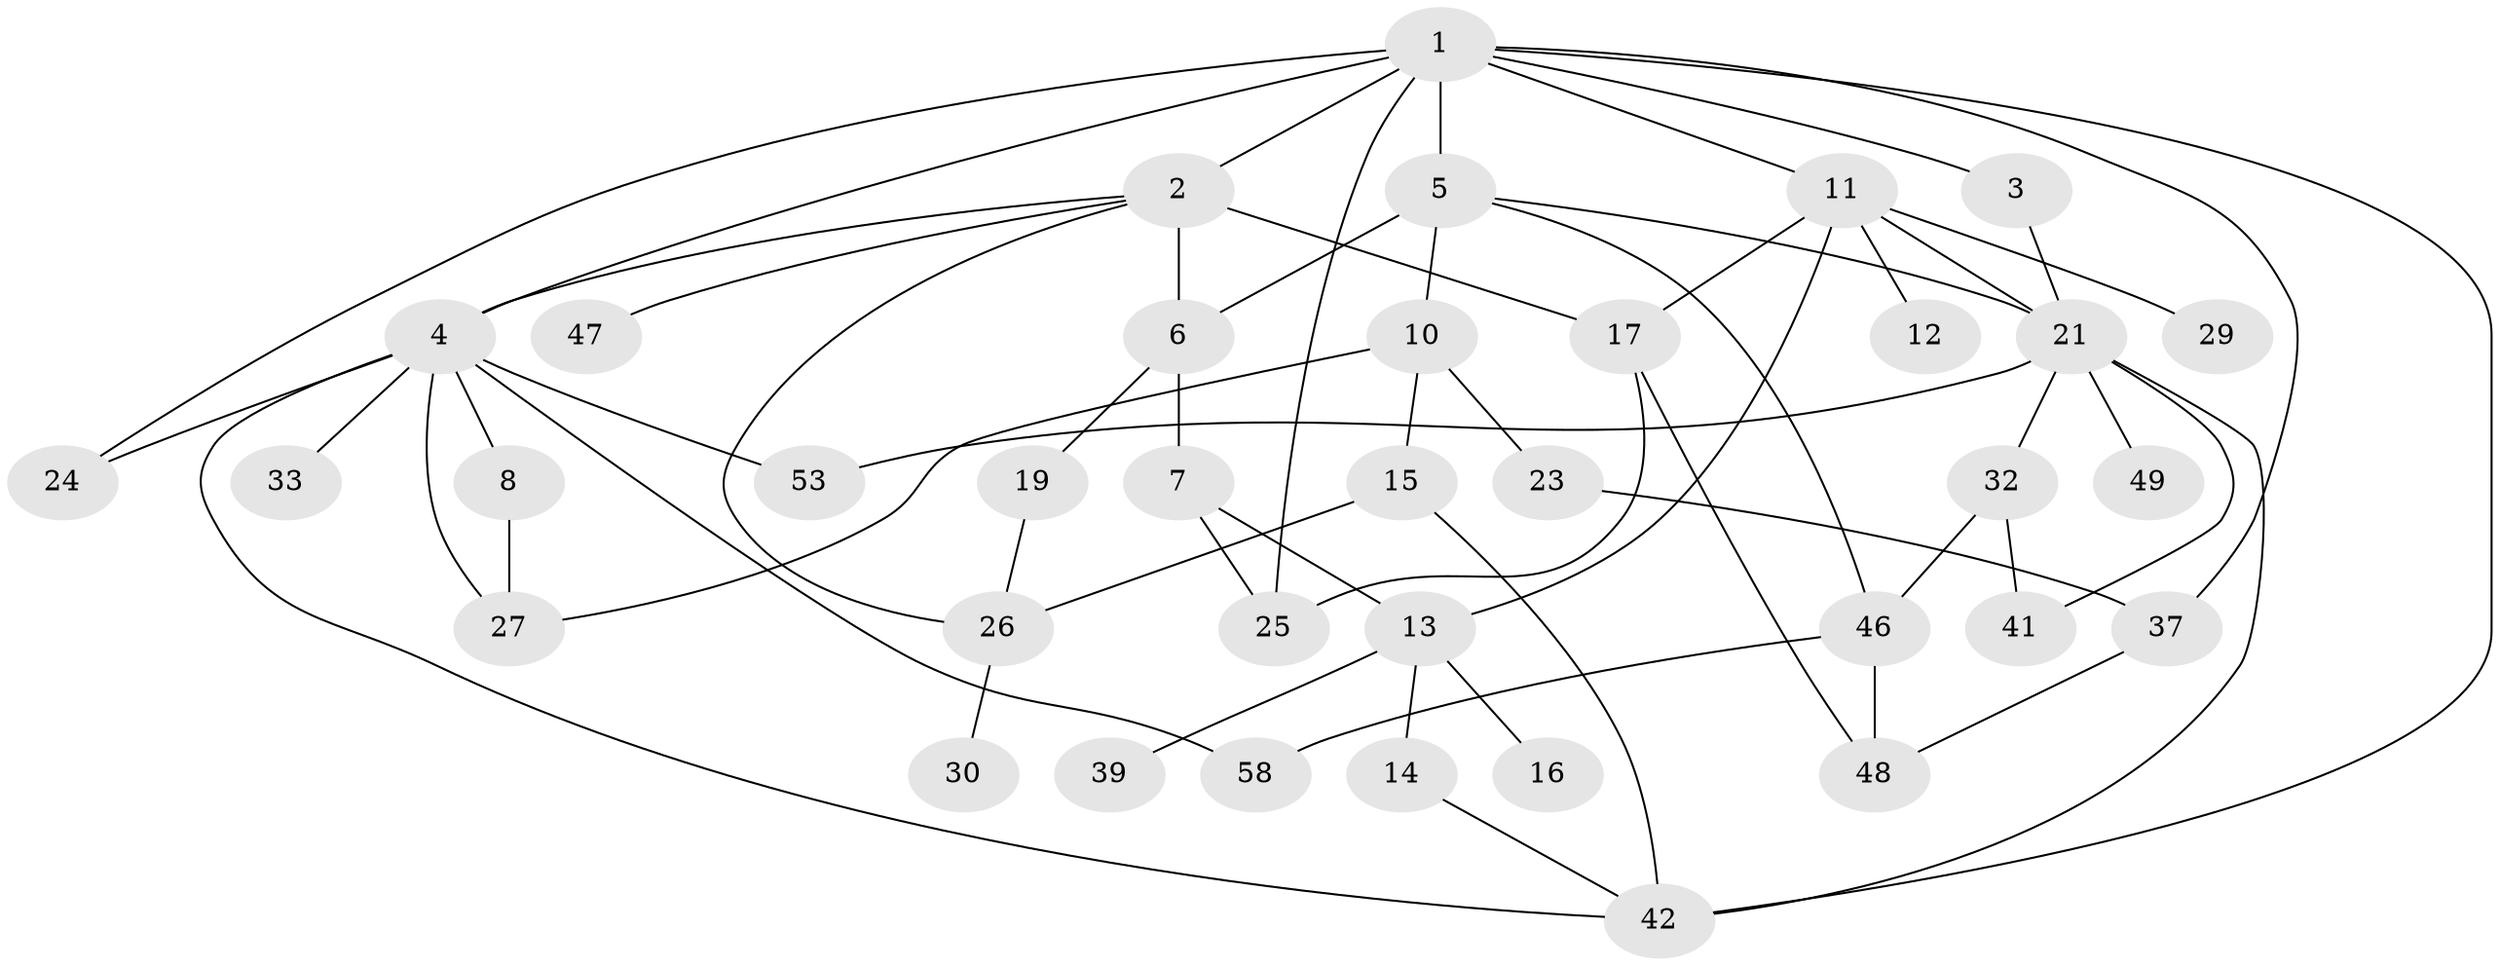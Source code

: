 // original degree distribution, {7: 0.016666666666666666, 6: 0.05, 3: 0.2833333333333333, 8: 0.016666666666666666, 4: 0.13333333333333333, 5: 0.03333333333333333, 2: 0.26666666666666666, 1: 0.2}
// Generated by graph-tools (version 1.1) at 2025/10/02/27/25 16:10:54]
// undirected, 37 vertices, 60 edges
graph export_dot {
graph [start="1"]
  node [color=gray90,style=filled];
  1 [super="+9"];
  2 [super="+28"];
  3 [super="+34"];
  4 [super="+45"];
  5 [super="+57"];
  6;
  7;
  8 [super="+38"];
  10 [super="+35"];
  11 [super="+60"];
  12 [super="+18"];
  13 [super="+40"];
  14;
  15 [super="+20"];
  16;
  17 [super="+31"];
  19;
  21 [super="+22"];
  23 [super="+36"];
  24;
  25 [super="+50"];
  26 [super="+56"];
  27 [super="+54"];
  29;
  30;
  32 [super="+44"];
  33 [super="+52"];
  37 [super="+43"];
  39;
  41;
  42 [super="+51"];
  46 [super="+59"];
  47 [super="+55"];
  48;
  49;
  53;
  58;
  1 -- 2;
  1 -- 3;
  1 -- 5;
  1 -- 37;
  1 -- 42;
  1 -- 24;
  1 -- 11;
  1 -- 4;
  1 -- 25;
  2 -- 4;
  2 -- 6;
  2 -- 47;
  2 -- 17 [weight=2];
  2 -- 26;
  3 -- 21;
  4 -- 8;
  4 -- 24;
  4 -- 27;
  4 -- 33;
  4 -- 58;
  4 -- 42;
  4 -- 53;
  5 -- 10;
  5 -- 21;
  5 -- 6;
  5 -- 46;
  6 -- 7;
  6 -- 19;
  7 -- 13;
  7 -- 25;
  8 -- 27;
  10 -- 15;
  10 -- 23;
  10 -- 27;
  11 -- 12;
  11 -- 17;
  11 -- 29;
  11 -- 13;
  11 -- 21;
  13 -- 14;
  13 -- 16;
  13 -- 39;
  14 -- 42;
  15 -- 26;
  15 -- 42;
  17 -- 48;
  17 -- 25;
  19 -- 26;
  21 -- 42;
  21 -- 53;
  21 -- 32;
  21 -- 49;
  21 -- 41;
  23 -- 37;
  26 -- 30;
  32 -- 41;
  32 -- 46;
  37 -- 48;
  46 -- 48 [weight=2];
  46 -- 58;
}

